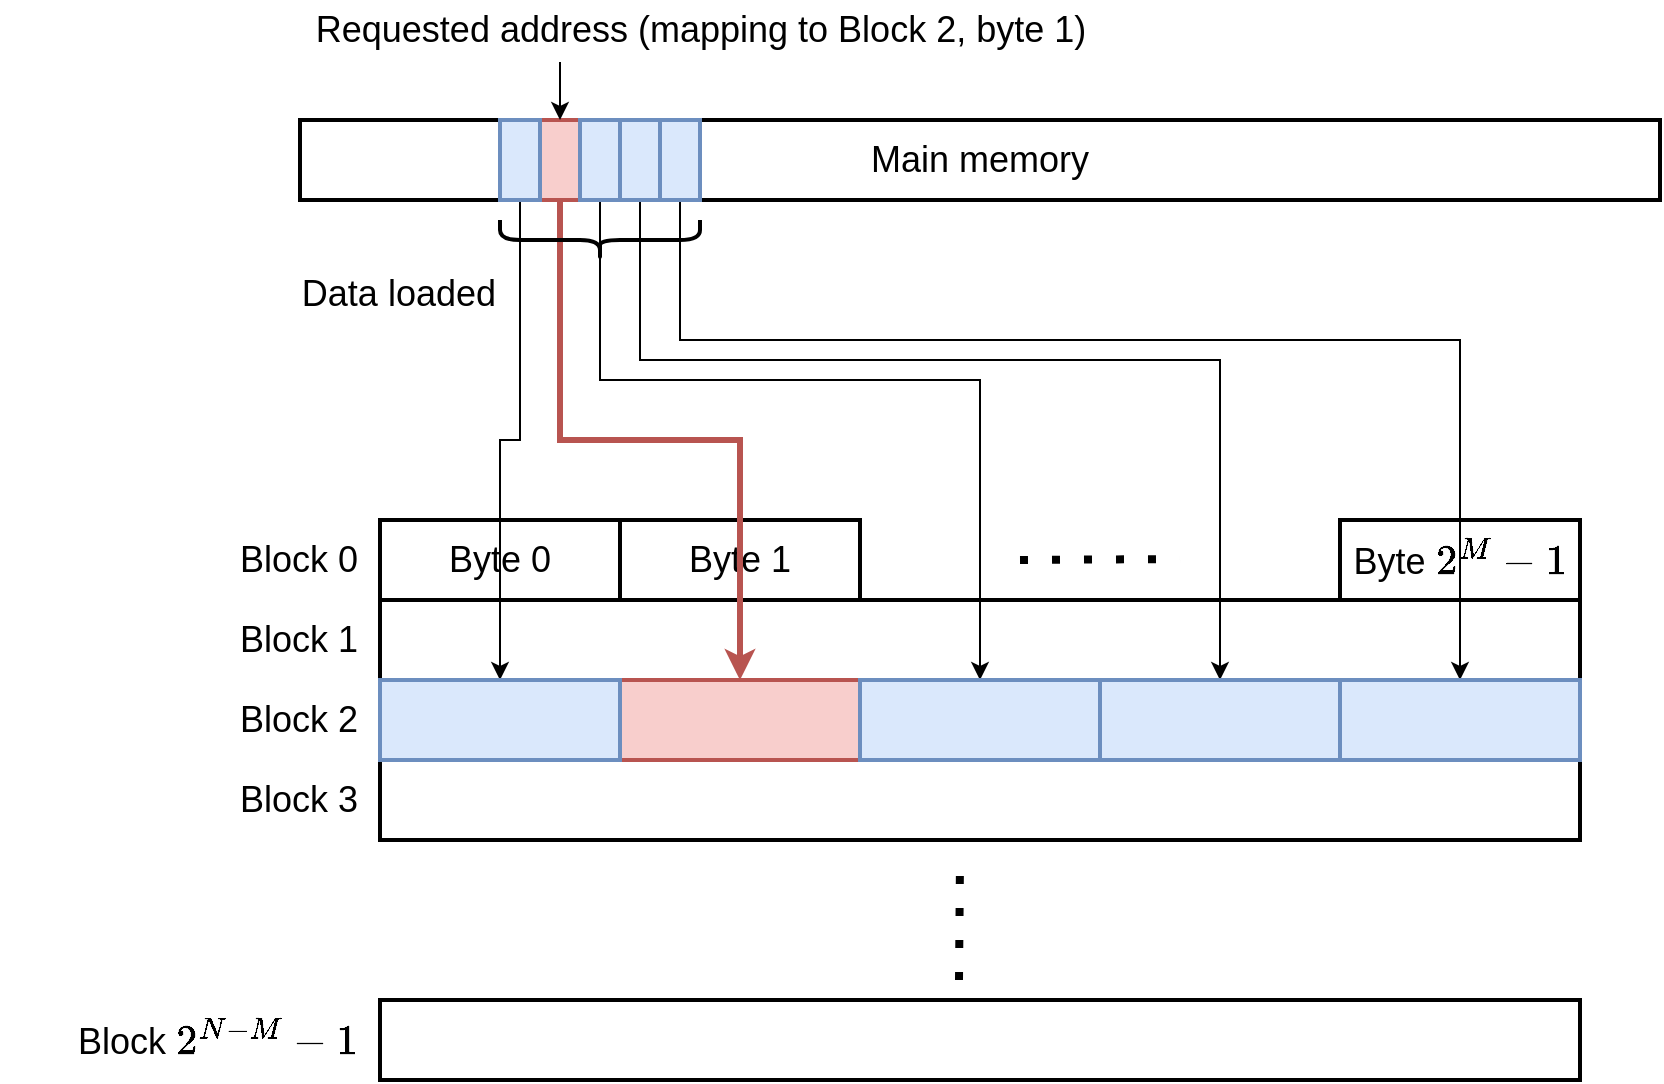 <mxfile version="13.9.9" type="device"><diagram id="xmNaQyyrChy_Ej3QTgO6" name="Page-1"><mxGraphModel dx="1613" dy="580" grid="1" gridSize="10" guides="1" tooltips="1" connect="1" arrows="1" fold="1" page="1" pageScale="1" pageWidth="827" pageHeight="1169" math="1" shadow="0"><root><mxCell id="0"/><mxCell id="1" parent="0"/><mxCell id="hrwBAhuCdMT0si-LmMtK-2" value="Byte 0" style="rounded=0;whiteSpace=wrap;html=1;strokeWidth=2;fontSize=18;" vertex="1" parent="1"><mxGeometry x="120" y="280" width="120" height="40" as="geometry"/></mxCell><mxCell id="hrwBAhuCdMT0si-LmMtK-3" value="Byte 1" style="rounded=0;whiteSpace=wrap;html=1;strokeWidth=2;fontSize=18;" vertex="1" parent="1"><mxGeometry x="240" y="280" width="120" height="40" as="geometry"/></mxCell><mxCell id="hrwBAhuCdMT0si-LmMtK-4" value="Byte \(2^M - 1\)" style="rounded=0;whiteSpace=wrap;strokeWidth=2;fontSize=18;" vertex="1" parent="1"><mxGeometry x="600" y="280" width="120" height="40" as="geometry"/></mxCell><mxCell id="hrwBAhuCdMT0si-LmMtK-5" value="" style="rounded=0;whiteSpace=wrap;html=1;strokeWidth=2;fontSize=18;" vertex="1" parent="1"><mxGeometry x="120" y="320" width="600" height="40" as="geometry"/></mxCell><mxCell id="hrwBAhuCdMT0si-LmMtK-6" value="" style="rounded=0;whiteSpace=wrap;html=1;strokeWidth=2;fontSize=18;" vertex="1" parent="1"><mxGeometry x="120" y="360" width="600" height="40" as="geometry"/></mxCell><mxCell id="hrwBAhuCdMT0si-LmMtK-7" value="" style="rounded=0;whiteSpace=wrap;html=1;strokeWidth=2;fontSize=18;" vertex="1" parent="1"><mxGeometry x="120" y="400" width="600" height="40" as="geometry"/></mxCell><mxCell id="hrwBAhuCdMT0si-LmMtK-8" value="" style="rounded=0;whiteSpace=wrap;html=1;strokeWidth=2;fontSize=18;" vertex="1" parent="1"><mxGeometry x="120" y="520" width="600" height="40" as="geometry"/></mxCell><mxCell id="hrwBAhuCdMT0si-LmMtK-9" value="Block 0" style="text;html=1;align=right;verticalAlign=middle;resizable=0;points=[];autosize=1;fontSize=18;" vertex="1" parent="1"><mxGeometry x="40" y="285" width="70" height="30" as="geometry"/></mxCell><mxCell id="hrwBAhuCdMT0si-LmMtK-10" value="Block 1" style="text;html=1;align=right;verticalAlign=middle;resizable=0;points=[];autosize=1;fontSize=18;" vertex="1" parent="1"><mxGeometry x="40" y="325" width="70" height="30" as="geometry"/></mxCell><mxCell id="hrwBAhuCdMT0si-LmMtK-11" value="" style="endArrow=none;dashed=1;html=1;dashPattern=1 3;strokeWidth=4;fontSize=18;" edge="1" parent="1"><mxGeometry width="50" height="50" relative="1" as="geometry"><mxPoint x="409.5" y="510" as="sourcePoint"/><mxPoint x="410" y="450" as="targetPoint"/></mxGeometry></mxCell><mxCell id="hrwBAhuCdMT0si-LmMtK-12" value="" style="endArrow=none;dashed=1;html=1;dashPattern=1 3;strokeWidth=4;fontSize=18;" edge="1" parent="1"><mxGeometry width="50" height="50" relative="1" as="geometry"><mxPoint x="440" y="300" as="sourcePoint"/><mxPoint x="520" y="299.5" as="targetPoint"/></mxGeometry></mxCell><mxCell id="hrwBAhuCdMT0si-LmMtK-13" value="Block 2" style="text;html=1;align=right;verticalAlign=middle;resizable=0;points=[];autosize=1;fontSize=18;" vertex="1" parent="1"><mxGeometry x="40" y="365" width="70" height="30" as="geometry"/></mxCell><mxCell id="hrwBAhuCdMT0si-LmMtK-14" value="Block 3" style="text;html=1;align=right;verticalAlign=middle;resizable=0;points=[];autosize=1;fontSize=18;" vertex="1" parent="1"><mxGeometry x="40" y="405" width="70" height="30" as="geometry"/></mxCell><mxCell id="hrwBAhuCdMT0si-LmMtK-15" value="Block \(2^{N-M} - 1\)" style="text;align=right;verticalAlign=middle;resizable=0;points=[];autosize=1;fontSize=18;html=1;" vertex="1" parent="1"><mxGeometry x="-70" y="525" width="180" height="30" as="geometry"/></mxCell><mxCell id="hrwBAhuCdMT0si-LmMtK-16" value="Main memory" style="rounded=0;whiteSpace=wrap;html=1;strokeWidth=2;fontSize=18;" vertex="1" parent="1"><mxGeometry x="80" y="80" width="680" height="40" as="geometry"/></mxCell><mxCell id="hrwBAhuCdMT0si-LmMtK-21" style="edgeStyle=orthogonalEdgeStyle;rounded=0;orthogonalLoop=1;jettySize=auto;html=1;exitX=0.5;exitY=1;exitDx=0;exitDy=0;fontSize=18;strokeWidth=3;fillColor=#f8cecc;strokeColor=#b85450;" edge="1" parent="1" source="hrwBAhuCdMT0si-LmMtK-17" target="hrwBAhuCdMT0si-LmMtK-20"><mxGeometry relative="1" as="geometry"/></mxCell><mxCell id="hrwBAhuCdMT0si-LmMtK-17" value="" style="rounded=0;whiteSpace=wrap;html=1;strokeWidth=2;fontSize=18;fillColor=#f8cecc;strokeColor=#b85450;" vertex="1" parent="1"><mxGeometry x="200" y="80" width="20" height="40" as="geometry"/></mxCell><mxCell id="hrwBAhuCdMT0si-LmMtK-18" value="Requested address (mapping to Block 2, byte 1)" style="text;html=1;align=center;verticalAlign=middle;resizable=0;points=[];autosize=1;fontSize=18;" vertex="1" parent="1"><mxGeometry x="80" y="20" width="400" height="30" as="geometry"/></mxCell><mxCell id="hrwBAhuCdMT0si-LmMtK-19" value="" style="endArrow=classic;html=1;fontSize=18;entryX=0.5;entryY=0;entryDx=0;entryDy=0;" edge="1" parent="1" target="hrwBAhuCdMT0si-LmMtK-17"><mxGeometry width="50" height="50" relative="1" as="geometry"><mxPoint x="210" y="51" as="sourcePoint"/><mxPoint x="430" y="270" as="targetPoint"/></mxGeometry></mxCell><mxCell id="hrwBAhuCdMT0si-LmMtK-20" value="" style="rounded=0;whiteSpace=wrap;html=1;strokeWidth=2;fontSize=18;fillColor=#f8cecc;strokeColor=#b85450;" vertex="1" parent="1"><mxGeometry x="240" y="360" width="120" height="40" as="geometry"/></mxCell><mxCell id="hrwBAhuCdMT0si-LmMtK-31" style="edgeStyle=orthogonalEdgeStyle;rounded=0;orthogonalLoop=1;jettySize=auto;html=1;exitX=0.5;exitY=1;exitDx=0;exitDy=0;fontSize=18;" edge="1" parent="1" source="hrwBAhuCdMT0si-LmMtK-22" target="hrwBAhuCdMT0si-LmMtK-26"><mxGeometry relative="1" as="geometry"/></mxCell><mxCell id="hrwBAhuCdMT0si-LmMtK-22" value="" style="rounded=0;whiteSpace=wrap;html=1;strokeWidth=2;fontSize=18;fillColor=#dae8fc;strokeColor=#6c8ebf;" vertex="1" parent="1"><mxGeometry x="180" y="80" width="20" height="40" as="geometry"/></mxCell><mxCell id="hrwBAhuCdMT0si-LmMtK-32" style="edgeStyle=orthogonalEdgeStyle;rounded=0;orthogonalLoop=1;jettySize=auto;html=1;exitX=0.5;exitY=1;exitDx=0;exitDy=0;fontSize=18;" edge="1" parent="1" source="hrwBAhuCdMT0si-LmMtK-23" target="hrwBAhuCdMT0si-LmMtK-27"><mxGeometry relative="1" as="geometry"><Array as="points"><mxPoint x="230" y="210"/><mxPoint x="420" y="210"/></Array></mxGeometry></mxCell><mxCell id="hrwBAhuCdMT0si-LmMtK-23" value="" style="rounded=0;whiteSpace=wrap;html=1;strokeWidth=2;fontSize=18;fillColor=#dae8fc;strokeColor=#6c8ebf;" vertex="1" parent="1"><mxGeometry x="220" y="80" width="20" height="40" as="geometry"/></mxCell><mxCell id="hrwBAhuCdMT0si-LmMtK-33" style="edgeStyle=orthogonalEdgeStyle;rounded=0;orthogonalLoop=1;jettySize=auto;html=1;exitX=0.5;exitY=1;exitDx=0;exitDy=0;fontSize=18;" edge="1" parent="1" source="hrwBAhuCdMT0si-LmMtK-24" target="hrwBAhuCdMT0si-LmMtK-29"><mxGeometry relative="1" as="geometry"><Array as="points"><mxPoint x="250" y="200"/><mxPoint x="540" y="200"/></Array></mxGeometry></mxCell><mxCell id="hrwBAhuCdMT0si-LmMtK-24" value="" style="rounded=0;whiteSpace=wrap;html=1;strokeWidth=2;fontSize=18;fillColor=#dae8fc;strokeColor=#6c8ebf;" vertex="1" parent="1"><mxGeometry x="240" y="80" width="20" height="40" as="geometry"/></mxCell><mxCell id="hrwBAhuCdMT0si-LmMtK-34" style="edgeStyle=orthogonalEdgeStyle;rounded=0;orthogonalLoop=1;jettySize=auto;html=1;exitX=0.5;exitY=1;exitDx=0;exitDy=0;fontSize=18;" edge="1" parent="1" source="hrwBAhuCdMT0si-LmMtK-25" target="hrwBAhuCdMT0si-LmMtK-28"><mxGeometry relative="1" as="geometry"><Array as="points"><mxPoint x="270" y="190"/><mxPoint x="660" y="190"/></Array></mxGeometry></mxCell><mxCell id="hrwBAhuCdMT0si-LmMtK-25" value="" style="rounded=0;whiteSpace=wrap;html=1;strokeWidth=2;fontSize=18;fillColor=#dae8fc;strokeColor=#6c8ebf;" vertex="1" parent="1"><mxGeometry x="260" y="80" width="20" height="40" as="geometry"/></mxCell><mxCell id="hrwBAhuCdMT0si-LmMtK-26" value="" style="rounded=0;whiteSpace=wrap;html=1;strokeWidth=2;fontSize=18;fillColor=#dae8fc;strokeColor=#6c8ebf;" vertex="1" parent="1"><mxGeometry x="120" y="360" width="120" height="40" as="geometry"/></mxCell><mxCell id="hrwBAhuCdMT0si-LmMtK-27" value="" style="rounded=0;whiteSpace=wrap;html=1;strokeWidth=2;fontSize=18;fillColor=#dae8fc;strokeColor=#6c8ebf;" vertex="1" parent="1"><mxGeometry x="360" y="360" width="120" height="40" as="geometry"/></mxCell><mxCell id="hrwBAhuCdMT0si-LmMtK-28" value="" style="rounded=0;whiteSpace=wrap;html=1;strokeWidth=2;fontSize=18;fillColor=#dae8fc;strokeColor=#6c8ebf;" vertex="1" parent="1"><mxGeometry x="600" y="360" width="120" height="40" as="geometry"/></mxCell><mxCell id="hrwBAhuCdMT0si-LmMtK-29" value="" style="rounded=0;whiteSpace=wrap;html=1;strokeWidth=2;fontSize=18;fillColor=#dae8fc;strokeColor=#6c8ebf;" vertex="1" parent="1"><mxGeometry x="480" y="360" width="120" height="40" as="geometry"/></mxCell><mxCell id="hrwBAhuCdMT0si-LmMtK-30" value="Data loaded" style="shape=curlyBracket;whiteSpace=wrap;html=1;rounded=1;strokeWidth=2;fontSize=18;direction=north;labelPosition=left;verticalLabelPosition=bottom;align=right;verticalAlign=top;" vertex="1" parent="1"><mxGeometry x="180" y="130" width="100" height="20" as="geometry"/></mxCell></root></mxGraphModel></diagram></mxfile>